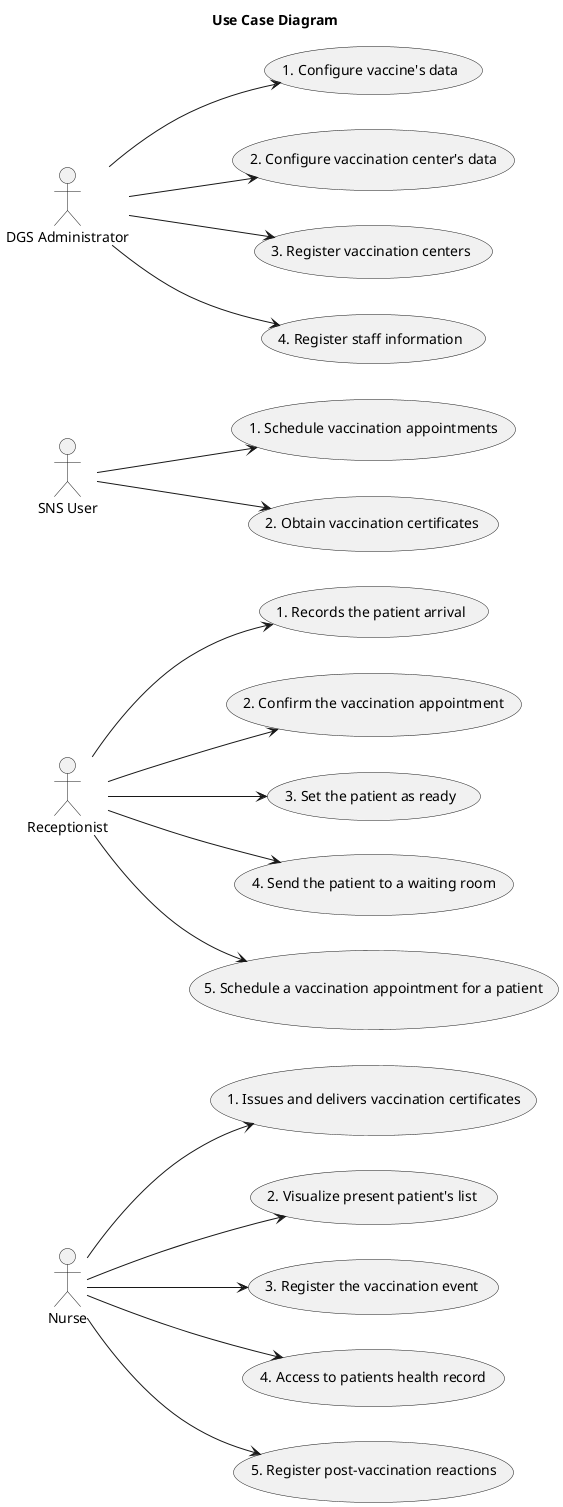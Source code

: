 @startuml
'https://plantuml.com/use-case-diagram

title Use Case Diagram
left to right direction

actor "Nurse" as N
usecase "1. Issues and delivers vaccination certificates" as N1
usecase "2. Visualize present patient's list" as N2
usecase "3. Register the vaccination event" as N3
usecase "4. Access to patients health record" as N4
usecase "5. Register post-vaccination reactions" as N5

N --> N1
N --> N2
N --> N3
N --> N4
N --> N5

actor "Receptionist" as R
usecase "1. Records the patient arrival" as R1
usecase "2. Confirm the vaccination appointment" as R2
usecase "3. Set the patient as ready" as R3
usecase "4. Send the patient to a waiting room" as R4
usecase "5. Schedule a vaccination appointment for a patient" as R5

R --> R1
R --> R2
R --> R3
R --> R4
R --> R5

actor "SNS User" as U
usecase "1. Schedule vaccination appointments" as U1
usecase "2. Obtain vaccination certificates" as U2

U --> U1
U --> U2

actor "DGS Administrator" as Admin
usecase "1. Configure vaccine's data" as A1
usecase "2. Configure vaccination center's data" as A2
usecase "3. Register vaccination centers" as A3
usecase "4. Register staff information" as A4

Admin --> A1
Admin --> A2
Admin --> A3
Admin --> A4

@enduml